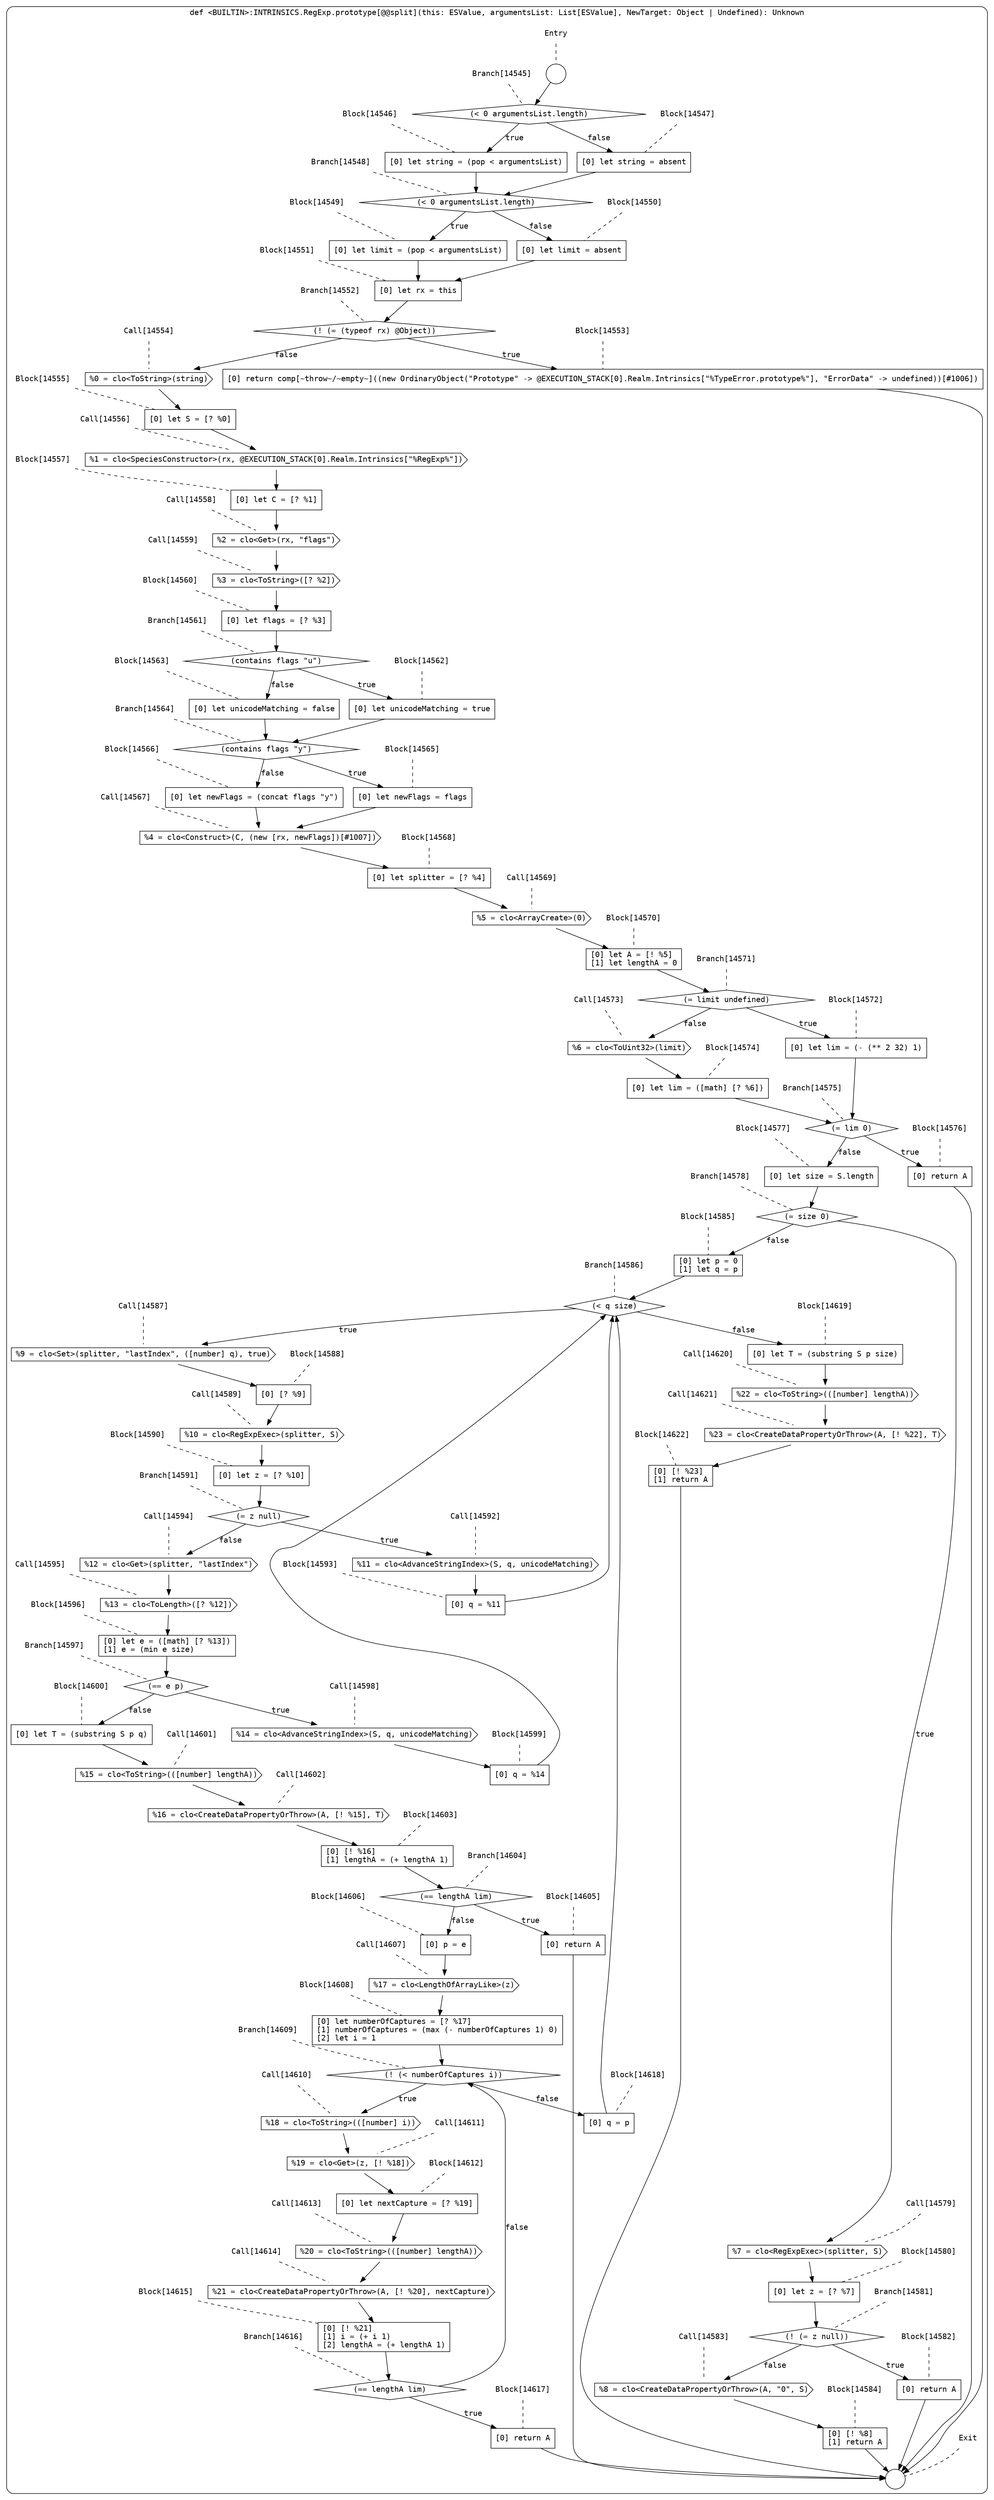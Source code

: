 digraph {
  graph [fontname = "Consolas"]
  node [fontname = "Consolas"]
  edge [fontname = "Consolas"]
  subgraph cluster2331 {
    label = "def <BUILTIN>:INTRINSICS.RegExp.prototype[@@split](this: ESValue, argumentsList: List[ESValue], NewTarget: Object | Undefined): Unknown"
    style = rounded
    cluster2331_entry_name [shape=none, label=<<font color="black">Entry</font>>]
    cluster2331_entry_name -> cluster2331_entry [arrowhead=none, color="black", style=dashed]
    cluster2331_entry [shape=circle label=" " color="black" fillcolor="white" style=filled]
    cluster2331_entry -> node14545 [color="black"]
    cluster2331_exit_name [shape=none, label=<<font color="black">Exit</font>>]
    cluster2331_exit_name -> cluster2331_exit [arrowhead=none, color="black", style=dashed]
    cluster2331_exit [shape=circle label=" " color="black" fillcolor="white" style=filled]
    node14545_name [shape=none, label=<<font color="black">Branch[14545]</font>>]
    node14545_name -> node14545 [arrowhead=none, color="black", style=dashed]
    node14545 [shape=diamond, label=<<font color="black">(&lt; 0 argumentsList.length)</font>> color="black" fillcolor="white", style=filled]
    node14545 -> node14546 [label=<<font color="black">true</font>> color="black"]
    node14545 -> node14547 [label=<<font color="black">false</font>> color="black"]
    node14546_name [shape=none, label=<<font color="black">Block[14546]</font>>]
    node14546_name -> node14546 [arrowhead=none, color="black", style=dashed]
    node14546 [shape=box, label=<<font color="black">[0] let string = (pop &lt; argumentsList)<BR ALIGN="LEFT"/></font>> color="black" fillcolor="white", style=filled]
    node14546 -> node14548 [color="black"]
    node14547_name [shape=none, label=<<font color="black">Block[14547]</font>>]
    node14547_name -> node14547 [arrowhead=none, color="black", style=dashed]
    node14547 [shape=box, label=<<font color="black">[0] let string = absent<BR ALIGN="LEFT"/></font>> color="black" fillcolor="white", style=filled]
    node14547 -> node14548 [color="black"]
    node14548_name [shape=none, label=<<font color="black">Branch[14548]</font>>]
    node14548_name -> node14548 [arrowhead=none, color="black", style=dashed]
    node14548 [shape=diamond, label=<<font color="black">(&lt; 0 argumentsList.length)</font>> color="black" fillcolor="white", style=filled]
    node14548 -> node14549 [label=<<font color="black">true</font>> color="black"]
    node14548 -> node14550 [label=<<font color="black">false</font>> color="black"]
    node14549_name [shape=none, label=<<font color="black">Block[14549]</font>>]
    node14549_name -> node14549 [arrowhead=none, color="black", style=dashed]
    node14549 [shape=box, label=<<font color="black">[0] let limit = (pop &lt; argumentsList)<BR ALIGN="LEFT"/></font>> color="black" fillcolor="white", style=filled]
    node14549 -> node14551 [color="black"]
    node14550_name [shape=none, label=<<font color="black">Block[14550]</font>>]
    node14550_name -> node14550 [arrowhead=none, color="black", style=dashed]
    node14550 [shape=box, label=<<font color="black">[0] let limit = absent<BR ALIGN="LEFT"/></font>> color="black" fillcolor="white", style=filled]
    node14550 -> node14551 [color="black"]
    node14551_name [shape=none, label=<<font color="black">Block[14551]</font>>]
    node14551_name -> node14551 [arrowhead=none, color="black", style=dashed]
    node14551 [shape=box, label=<<font color="black">[0] let rx = this<BR ALIGN="LEFT"/></font>> color="black" fillcolor="white", style=filled]
    node14551 -> node14552 [color="black"]
    node14552_name [shape=none, label=<<font color="black">Branch[14552]</font>>]
    node14552_name -> node14552 [arrowhead=none, color="black", style=dashed]
    node14552 [shape=diamond, label=<<font color="black">(! (= (typeof rx) @Object))</font>> color="black" fillcolor="white", style=filled]
    node14552 -> node14553 [label=<<font color="black">true</font>> color="black"]
    node14552 -> node14554 [label=<<font color="black">false</font>> color="black"]
    node14553_name [shape=none, label=<<font color="black">Block[14553]</font>>]
    node14553_name -> node14553 [arrowhead=none, color="black", style=dashed]
    node14553 [shape=box, label=<<font color="black">[0] return comp[~throw~/~empty~]((new OrdinaryObject(&quot;Prototype&quot; -&gt; @EXECUTION_STACK[0].Realm.Intrinsics[&quot;%TypeError.prototype%&quot;], &quot;ErrorData&quot; -&gt; undefined))[#1006])<BR ALIGN="LEFT"/></font>> color="black" fillcolor="white", style=filled]
    node14553 -> cluster2331_exit [color="black"]
    node14554_name [shape=none, label=<<font color="black">Call[14554]</font>>]
    node14554_name -> node14554 [arrowhead=none, color="black", style=dashed]
    node14554 [shape=cds, label=<<font color="black">%0 = clo&lt;ToString&gt;(string)</font>> color="black" fillcolor="white", style=filled]
    node14554 -> node14555 [color="black"]
    node14555_name [shape=none, label=<<font color="black">Block[14555]</font>>]
    node14555_name -> node14555 [arrowhead=none, color="black", style=dashed]
    node14555 [shape=box, label=<<font color="black">[0] let S = [? %0]<BR ALIGN="LEFT"/></font>> color="black" fillcolor="white", style=filled]
    node14555 -> node14556 [color="black"]
    node14556_name [shape=none, label=<<font color="black">Call[14556]</font>>]
    node14556_name -> node14556 [arrowhead=none, color="black", style=dashed]
    node14556 [shape=cds, label=<<font color="black">%1 = clo&lt;SpeciesConstructor&gt;(rx, @EXECUTION_STACK[0].Realm.Intrinsics[&quot;%RegExp%&quot;])</font>> color="black" fillcolor="white", style=filled]
    node14556 -> node14557 [color="black"]
    node14557_name [shape=none, label=<<font color="black">Block[14557]</font>>]
    node14557_name -> node14557 [arrowhead=none, color="black", style=dashed]
    node14557 [shape=box, label=<<font color="black">[0] let C = [? %1]<BR ALIGN="LEFT"/></font>> color="black" fillcolor="white", style=filled]
    node14557 -> node14558 [color="black"]
    node14558_name [shape=none, label=<<font color="black">Call[14558]</font>>]
    node14558_name -> node14558 [arrowhead=none, color="black", style=dashed]
    node14558 [shape=cds, label=<<font color="black">%2 = clo&lt;Get&gt;(rx, &quot;flags&quot;)</font>> color="black" fillcolor="white", style=filled]
    node14558 -> node14559 [color="black"]
    node14559_name [shape=none, label=<<font color="black">Call[14559]</font>>]
    node14559_name -> node14559 [arrowhead=none, color="black", style=dashed]
    node14559 [shape=cds, label=<<font color="black">%3 = clo&lt;ToString&gt;([? %2])</font>> color="black" fillcolor="white", style=filled]
    node14559 -> node14560 [color="black"]
    node14560_name [shape=none, label=<<font color="black">Block[14560]</font>>]
    node14560_name -> node14560 [arrowhead=none, color="black", style=dashed]
    node14560 [shape=box, label=<<font color="black">[0] let flags = [? %3]<BR ALIGN="LEFT"/></font>> color="black" fillcolor="white", style=filled]
    node14560 -> node14561 [color="black"]
    node14561_name [shape=none, label=<<font color="black">Branch[14561]</font>>]
    node14561_name -> node14561 [arrowhead=none, color="black", style=dashed]
    node14561 [shape=diamond, label=<<font color="black">(contains flags &quot;u&quot;)</font>> color="black" fillcolor="white", style=filled]
    node14561 -> node14562 [label=<<font color="black">true</font>> color="black"]
    node14561 -> node14563 [label=<<font color="black">false</font>> color="black"]
    node14562_name [shape=none, label=<<font color="black">Block[14562]</font>>]
    node14562_name -> node14562 [arrowhead=none, color="black", style=dashed]
    node14562 [shape=box, label=<<font color="black">[0] let unicodeMatching = true<BR ALIGN="LEFT"/></font>> color="black" fillcolor="white", style=filled]
    node14562 -> node14564 [color="black"]
    node14563_name [shape=none, label=<<font color="black">Block[14563]</font>>]
    node14563_name -> node14563 [arrowhead=none, color="black", style=dashed]
    node14563 [shape=box, label=<<font color="black">[0] let unicodeMatching = false<BR ALIGN="LEFT"/></font>> color="black" fillcolor="white", style=filled]
    node14563 -> node14564 [color="black"]
    node14564_name [shape=none, label=<<font color="black">Branch[14564]</font>>]
    node14564_name -> node14564 [arrowhead=none, color="black", style=dashed]
    node14564 [shape=diamond, label=<<font color="black">(contains flags &quot;y&quot;)</font>> color="black" fillcolor="white", style=filled]
    node14564 -> node14565 [label=<<font color="black">true</font>> color="black"]
    node14564 -> node14566 [label=<<font color="black">false</font>> color="black"]
    node14565_name [shape=none, label=<<font color="black">Block[14565]</font>>]
    node14565_name -> node14565 [arrowhead=none, color="black", style=dashed]
    node14565 [shape=box, label=<<font color="black">[0] let newFlags = flags<BR ALIGN="LEFT"/></font>> color="black" fillcolor="white", style=filled]
    node14565 -> node14567 [color="black"]
    node14566_name [shape=none, label=<<font color="black">Block[14566]</font>>]
    node14566_name -> node14566 [arrowhead=none, color="black", style=dashed]
    node14566 [shape=box, label=<<font color="black">[0] let newFlags = (concat flags &quot;y&quot;)<BR ALIGN="LEFT"/></font>> color="black" fillcolor="white", style=filled]
    node14566 -> node14567 [color="black"]
    node14567_name [shape=none, label=<<font color="black">Call[14567]</font>>]
    node14567_name -> node14567 [arrowhead=none, color="black", style=dashed]
    node14567 [shape=cds, label=<<font color="black">%4 = clo&lt;Construct&gt;(C, (new [rx, newFlags])[#1007])</font>> color="black" fillcolor="white", style=filled]
    node14567 -> node14568 [color="black"]
    node14568_name [shape=none, label=<<font color="black">Block[14568]</font>>]
    node14568_name -> node14568 [arrowhead=none, color="black", style=dashed]
    node14568 [shape=box, label=<<font color="black">[0] let splitter = [? %4]<BR ALIGN="LEFT"/></font>> color="black" fillcolor="white", style=filled]
    node14568 -> node14569 [color="black"]
    node14569_name [shape=none, label=<<font color="black">Call[14569]</font>>]
    node14569_name -> node14569 [arrowhead=none, color="black", style=dashed]
    node14569 [shape=cds, label=<<font color="black">%5 = clo&lt;ArrayCreate&gt;(0)</font>> color="black" fillcolor="white", style=filled]
    node14569 -> node14570 [color="black"]
    node14570_name [shape=none, label=<<font color="black">Block[14570]</font>>]
    node14570_name -> node14570 [arrowhead=none, color="black", style=dashed]
    node14570 [shape=box, label=<<font color="black">[0] let A = [! %5]<BR ALIGN="LEFT"/>[1] let lengthA = 0<BR ALIGN="LEFT"/></font>> color="black" fillcolor="white", style=filled]
    node14570 -> node14571 [color="black"]
    node14571_name [shape=none, label=<<font color="black">Branch[14571]</font>>]
    node14571_name -> node14571 [arrowhead=none, color="black", style=dashed]
    node14571 [shape=diamond, label=<<font color="black">(= limit undefined)</font>> color="black" fillcolor="white", style=filled]
    node14571 -> node14572 [label=<<font color="black">true</font>> color="black"]
    node14571 -> node14573 [label=<<font color="black">false</font>> color="black"]
    node14572_name [shape=none, label=<<font color="black">Block[14572]</font>>]
    node14572_name -> node14572 [arrowhead=none, color="black", style=dashed]
    node14572 [shape=box, label=<<font color="black">[0] let lim = (- (** 2 32) 1)<BR ALIGN="LEFT"/></font>> color="black" fillcolor="white", style=filled]
    node14572 -> node14575 [color="black"]
    node14573_name [shape=none, label=<<font color="black">Call[14573]</font>>]
    node14573_name -> node14573 [arrowhead=none, color="black", style=dashed]
    node14573 [shape=cds, label=<<font color="black">%6 = clo&lt;ToUint32&gt;(limit)</font>> color="black" fillcolor="white", style=filled]
    node14573 -> node14574 [color="black"]
    node14575_name [shape=none, label=<<font color="black">Branch[14575]</font>>]
    node14575_name -> node14575 [arrowhead=none, color="black", style=dashed]
    node14575 [shape=diamond, label=<<font color="black">(= lim 0)</font>> color="black" fillcolor="white", style=filled]
    node14575 -> node14576 [label=<<font color="black">true</font>> color="black"]
    node14575 -> node14577 [label=<<font color="black">false</font>> color="black"]
    node14574_name [shape=none, label=<<font color="black">Block[14574]</font>>]
    node14574_name -> node14574 [arrowhead=none, color="black", style=dashed]
    node14574 [shape=box, label=<<font color="black">[0] let lim = ([math] [? %6])<BR ALIGN="LEFT"/></font>> color="black" fillcolor="white", style=filled]
    node14574 -> node14575 [color="black"]
    node14576_name [shape=none, label=<<font color="black">Block[14576]</font>>]
    node14576_name -> node14576 [arrowhead=none, color="black", style=dashed]
    node14576 [shape=box, label=<<font color="black">[0] return A<BR ALIGN="LEFT"/></font>> color="black" fillcolor="white", style=filled]
    node14576 -> cluster2331_exit [color="black"]
    node14577_name [shape=none, label=<<font color="black">Block[14577]</font>>]
    node14577_name -> node14577 [arrowhead=none, color="black", style=dashed]
    node14577 [shape=box, label=<<font color="black">[0] let size = S.length<BR ALIGN="LEFT"/></font>> color="black" fillcolor="white", style=filled]
    node14577 -> node14578 [color="black"]
    node14578_name [shape=none, label=<<font color="black">Branch[14578]</font>>]
    node14578_name -> node14578 [arrowhead=none, color="black", style=dashed]
    node14578 [shape=diamond, label=<<font color="black">(= size 0)</font>> color="black" fillcolor="white", style=filled]
    node14578 -> node14579 [label=<<font color="black">true</font>> color="black"]
    node14578 -> node14585 [label=<<font color="black">false</font>> color="black"]
    node14579_name [shape=none, label=<<font color="black">Call[14579]</font>>]
    node14579_name -> node14579 [arrowhead=none, color="black", style=dashed]
    node14579 [shape=cds, label=<<font color="black">%7 = clo&lt;RegExpExec&gt;(splitter, S)</font>> color="black" fillcolor="white", style=filled]
    node14579 -> node14580 [color="black"]
    node14585_name [shape=none, label=<<font color="black">Block[14585]</font>>]
    node14585_name -> node14585 [arrowhead=none, color="black", style=dashed]
    node14585 [shape=box, label=<<font color="black">[0] let p = 0<BR ALIGN="LEFT"/>[1] let q = p<BR ALIGN="LEFT"/></font>> color="black" fillcolor="white", style=filled]
    node14585 -> node14586 [color="black"]
    node14580_name [shape=none, label=<<font color="black">Block[14580]</font>>]
    node14580_name -> node14580 [arrowhead=none, color="black", style=dashed]
    node14580 [shape=box, label=<<font color="black">[0] let z = [? %7]<BR ALIGN="LEFT"/></font>> color="black" fillcolor="white", style=filled]
    node14580 -> node14581 [color="black"]
    node14586_name [shape=none, label=<<font color="black">Branch[14586]</font>>]
    node14586_name -> node14586 [arrowhead=none, color="black", style=dashed]
    node14586 [shape=diamond, label=<<font color="black">(&lt; q size)</font>> color="black" fillcolor="white", style=filled]
    node14586 -> node14587 [label=<<font color="black">true</font>> color="black"]
    node14586 -> node14619 [label=<<font color="black">false</font>> color="black"]
    node14581_name [shape=none, label=<<font color="black">Branch[14581]</font>>]
    node14581_name -> node14581 [arrowhead=none, color="black", style=dashed]
    node14581 [shape=diamond, label=<<font color="black">(! (= z null))</font>> color="black" fillcolor="white", style=filled]
    node14581 -> node14582 [label=<<font color="black">true</font>> color="black"]
    node14581 -> node14583 [label=<<font color="black">false</font>> color="black"]
    node14587_name [shape=none, label=<<font color="black">Call[14587]</font>>]
    node14587_name -> node14587 [arrowhead=none, color="black", style=dashed]
    node14587 [shape=cds, label=<<font color="black">%9 = clo&lt;Set&gt;(splitter, &quot;lastIndex&quot;, ([number] q), true)</font>> color="black" fillcolor="white", style=filled]
    node14587 -> node14588 [color="black"]
    node14619_name [shape=none, label=<<font color="black">Block[14619]</font>>]
    node14619_name -> node14619 [arrowhead=none, color="black", style=dashed]
    node14619 [shape=box, label=<<font color="black">[0] let T = (substring S p size)<BR ALIGN="LEFT"/></font>> color="black" fillcolor="white", style=filled]
    node14619 -> node14620 [color="black"]
    node14582_name [shape=none, label=<<font color="black">Block[14582]</font>>]
    node14582_name -> node14582 [arrowhead=none, color="black", style=dashed]
    node14582 [shape=box, label=<<font color="black">[0] return A<BR ALIGN="LEFT"/></font>> color="black" fillcolor="white", style=filled]
    node14582 -> cluster2331_exit [color="black"]
    node14583_name [shape=none, label=<<font color="black">Call[14583]</font>>]
    node14583_name -> node14583 [arrowhead=none, color="black", style=dashed]
    node14583 [shape=cds, label=<<font color="black">%8 = clo&lt;CreateDataPropertyOrThrow&gt;(A, &quot;0&quot;, S)</font>> color="black" fillcolor="white", style=filled]
    node14583 -> node14584 [color="black"]
    node14588_name [shape=none, label=<<font color="black">Block[14588]</font>>]
    node14588_name -> node14588 [arrowhead=none, color="black", style=dashed]
    node14588 [shape=box, label=<<font color="black">[0] [? %9]<BR ALIGN="LEFT"/></font>> color="black" fillcolor="white", style=filled]
    node14588 -> node14589 [color="black"]
    node14620_name [shape=none, label=<<font color="black">Call[14620]</font>>]
    node14620_name -> node14620 [arrowhead=none, color="black", style=dashed]
    node14620 [shape=cds, label=<<font color="black">%22 = clo&lt;ToString&gt;(([number] lengthA))</font>> color="black" fillcolor="white", style=filled]
    node14620 -> node14621 [color="black"]
    node14584_name [shape=none, label=<<font color="black">Block[14584]</font>>]
    node14584_name -> node14584 [arrowhead=none, color="black", style=dashed]
    node14584 [shape=box, label=<<font color="black">[0] [! %8]<BR ALIGN="LEFT"/>[1] return A<BR ALIGN="LEFT"/></font>> color="black" fillcolor="white", style=filled]
    node14584 -> cluster2331_exit [color="black"]
    node14589_name [shape=none, label=<<font color="black">Call[14589]</font>>]
    node14589_name -> node14589 [arrowhead=none, color="black", style=dashed]
    node14589 [shape=cds, label=<<font color="black">%10 = clo&lt;RegExpExec&gt;(splitter, S)</font>> color="black" fillcolor="white", style=filled]
    node14589 -> node14590 [color="black"]
    node14621_name [shape=none, label=<<font color="black">Call[14621]</font>>]
    node14621_name -> node14621 [arrowhead=none, color="black", style=dashed]
    node14621 [shape=cds, label=<<font color="black">%23 = clo&lt;CreateDataPropertyOrThrow&gt;(A, [! %22], T)</font>> color="black" fillcolor="white", style=filled]
    node14621 -> node14622 [color="black"]
    node14590_name [shape=none, label=<<font color="black">Block[14590]</font>>]
    node14590_name -> node14590 [arrowhead=none, color="black", style=dashed]
    node14590 [shape=box, label=<<font color="black">[0] let z = [? %10]<BR ALIGN="LEFT"/></font>> color="black" fillcolor="white", style=filled]
    node14590 -> node14591 [color="black"]
    node14622_name [shape=none, label=<<font color="black">Block[14622]</font>>]
    node14622_name -> node14622 [arrowhead=none, color="black", style=dashed]
    node14622 [shape=box, label=<<font color="black">[0] [! %23]<BR ALIGN="LEFT"/>[1] return A<BR ALIGN="LEFT"/></font>> color="black" fillcolor="white", style=filled]
    node14622 -> cluster2331_exit [color="black"]
    node14591_name [shape=none, label=<<font color="black">Branch[14591]</font>>]
    node14591_name -> node14591 [arrowhead=none, color="black", style=dashed]
    node14591 [shape=diamond, label=<<font color="black">(= z null)</font>> color="black" fillcolor="white", style=filled]
    node14591 -> node14592 [label=<<font color="black">true</font>> color="black"]
    node14591 -> node14594 [label=<<font color="black">false</font>> color="black"]
    node14592_name [shape=none, label=<<font color="black">Call[14592]</font>>]
    node14592_name -> node14592 [arrowhead=none, color="black", style=dashed]
    node14592 [shape=cds, label=<<font color="black">%11 = clo&lt;AdvanceStringIndex&gt;(S, q, unicodeMatching)</font>> color="black" fillcolor="white", style=filled]
    node14592 -> node14593 [color="black"]
    node14594_name [shape=none, label=<<font color="black">Call[14594]</font>>]
    node14594_name -> node14594 [arrowhead=none, color="black", style=dashed]
    node14594 [shape=cds, label=<<font color="black">%12 = clo&lt;Get&gt;(splitter, &quot;lastIndex&quot;)</font>> color="black" fillcolor="white", style=filled]
    node14594 -> node14595 [color="black"]
    node14593_name [shape=none, label=<<font color="black">Block[14593]</font>>]
    node14593_name -> node14593 [arrowhead=none, color="black", style=dashed]
    node14593 [shape=box, label=<<font color="black">[0] q = %11<BR ALIGN="LEFT"/></font>> color="black" fillcolor="white", style=filled]
    node14593 -> node14586 [color="black"]
    node14595_name [shape=none, label=<<font color="black">Call[14595]</font>>]
    node14595_name -> node14595 [arrowhead=none, color="black", style=dashed]
    node14595 [shape=cds, label=<<font color="black">%13 = clo&lt;ToLength&gt;([? %12])</font>> color="black" fillcolor="white", style=filled]
    node14595 -> node14596 [color="black"]
    node14596_name [shape=none, label=<<font color="black">Block[14596]</font>>]
    node14596_name -> node14596 [arrowhead=none, color="black", style=dashed]
    node14596 [shape=box, label=<<font color="black">[0] let e = ([math] [? %13])<BR ALIGN="LEFT"/>[1] e = (min e size)<BR ALIGN="LEFT"/></font>> color="black" fillcolor="white", style=filled]
    node14596 -> node14597 [color="black"]
    node14597_name [shape=none, label=<<font color="black">Branch[14597]</font>>]
    node14597_name -> node14597 [arrowhead=none, color="black", style=dashed]
    node14597 [shape=diamond, label=<<font color="black">(== e p)</font>> color="black" fillcolor="white", style=filled]
    node14597 -> node14598 [label=<<font color="black">true</font>> color="black"]
    node14597 -> node14600 [label=<<font color="black">false</font>> color="black"]
    node14598_name [shape=none, label=<<font color="black">Call[14598]</font>>]
    node14598_name -> node14598 [arrowhead=none, color="black", style=dashed]
    node14598 [shape=cds, label=<<font color="black">%14 = clo&lt;AdvanceStringIndex&gt;(S, q, unicodeMatching)</font>> color="black" fillcolor="white", style=filled]
    node14598 -> node14599 [color="black"]
    node14600_name [shape=none, label=<<font color="black">Block[14600]</font>>]
    node14600_name -> node14600 [arrowhead=none, color="black", style=dashed]
    node14600 [shape=box, label=<<font color="black">[0] let T = (substring S p q)<BR ALIGN="LEFT"/></font>> color="black" fillcolor="white", style=filled]
    node14600 -> node14601 [color="black"]
    node14599_name [shape=none, label=<<font color="black">Block[14599]</font>>]
    node14599_name -> node14599 [arrowhead=none, color="black", style=dashed]
    node14599 [shape=box, label=<<font color="black">[0] q = %14<BR ALIGN="LEFT"/></font>> color="black" fillcolor="white", style=filled]
    node14599 -> node14586 [color="black"]
    node14601_name [shape=none, label=<<font color="black">Call[14601]</font>>]
    node14601_name -> node14601 [arrowhead=none, color="black", style=dashed]
    node14601 [shape=cds, label=<<font color="black">%15 = clo&lt;ToString&gt;(([number] lengthA))</font>> color="black" fillcolor="white", style=filled]
    node14601 -> node14602 [color="black"]
    node14602_name [shape=none, label=<<font color="black">Call[14602]</font>>]
    node14602_name -> node14602 [arrowhead=none, color="black", style=dashed]
    node14602 [shape=cds, label=<<font color="black">%16 = clo&lt;CreateDataPropertyOrThrow&gt;(A, [! %15], T)</font>> color="black" fillcolor="white", style=filled]
    node14602 -> node14603 [color="black"]
    node14603_name [shape=none, label=<<font color="black">Block[14603]</font>>]
    node14603_name -> node14603 [arrowhead=none, color="black", style=dashed]
    node14603 [shape=box, label=<<font color="black">[0] [! %16]<BR ALIGN="LEFT"/>[1] lengthA = (+ lengthA 1)<BR ALIGN="LEFT"/></font>> color="black" fillcolor="white", style=filled]
    node14603 -> node14604 [color="black"]
    node14604_name [shape=none, label=<<font color="black">Branch[14604]</font>>]
    node14604_name -> node14604 [arrowhead=none, color="black", style=dashed]
    node14604 [shape=diamond, label=<<font color="black">(== lengthA lim)</font>> color="black" fillcolor="white", style=filled]
    node14604 -> node14605 [label=<<font color="black">true</font>> color="black"]
    node14604 -> node14606 [label=<<font color="black">false</font>> color="black"]
    node14605_name [shape=none, label=<<font color="black">Block[14605]</font>>]
    node14605_name -> node14605 [arrowhead=none, color="black", style=dashed]
    node14605 [shape=box, label=<<font color="black">[0] return A<BR ALIGN="LEFT"/></font>> color="black" fillcolor="white", style=filled]
    node14605 -> cluster2331_exit [color="black"]
    node14606_name [shape=none, label=<<font color="black">Block[14606]</font>>]
    node14606_name -> node14606 [arrowhead=none, color="black", style=dashed]
    node14606 [shape=box, label=<<font color="black">[0] p = e<BR ALIGN="LEFT"/></font>> color="black" fillcolor="white", style=filled]
    node14606 -> node14607 [color="black"]
    node14607_name [shape=none, label=<<font color="black">Call[14607]</font>>]
    node14607_name -> node14607 [arrowhead=none, color="black", style=dashed]
    node14607 [shape=cds, label=<<font color="black">%17 = clo&lt;LengthOfArrayLike&gt;(z)</font>> color="black" fillcolor="white", style=filled]
    node14607 -> node14608 [color="black"]
    node14608_name [shape=none, label=<<font color="black">Block[14608]</font>>]
    node14608_name -> node14608 [arrowhead=none, color="black", style=dashed]
    node14608 [shape=box, label=<<font color="black">[0] let numberOfCaptures = [? %17]<BR ALIGN="LEFT"/>[1] numberOfCaptures = (max (- numberOfCaptures 1) 0)<BR ALIGN="LEFT"/>[2] let i = 1<BR ALIGN="LEFT"/></font>> color="black" fillcolor="white", style=filled]
    node14608 -> node14609 [color="black"]
    node14609_name [shape=none, label=<<font color="black">Branch[14609]</font>>]
    node14609_name -> node14609 [arrowhead=none, color="black", style=dashed]
    node14609 [shape=diamond, label=<<font color="black">(! (&lt; numberOfCaptures i))</font>> color="black" fillcolor="white", style=filled]
    node14609 -> node14610 [label=<<font color="black">true</font>> color="black"]
    node14609 -> node14618 [label=<<font color="black">false</font>> color="black"]
    node14610_name [shape=none, label=<<font color="black">Call[14610]</font>>]
    node14610_name -> node14610 [arrowhead=none, color="black", style=dashed]
    node14610 [shape=cds, label=<<font color="black">%18 = clo&lt;ToString&gt;(([number] i))</font>> color="black" fillcolor="white", style=filled]
    node14610 -> node14611 [color="black"]
    node14618_name [shape=none, label=<<font color="black">Block[14618]</font>>]
    node14618_name -> node14618 [arrowhead=none, color="black", style=dashed]
    node14618 [shape=box, label=<<font color="black">[0] q = p<BR ALIGN="LEFT"/></font>> color="black" fillcolor="white", style=filled]
    node14618 -> node14586 [color="black"]
    node14611_name [shape=none, label=<<font color="black">Call[14611]</font>>]
    node14611_name -> node14611 [arrowhead=none, color="black", style=dashed]
    node14611 [shape=cds, label=<<font color="black">%19 = clo&lt;Get&gt;(z, [! %18])</font>> color="black" fillcolor="white", style=filled]
    node14611 -> node14612 [color="black"]
    node14612_name [shape=none, label=<<font color="black">Block[14612]</font>>]
    node14612_name -> node14612 [arrowhead=none, color="black", style=dashed]
    node14612 [shape=box, label=<<font color="black">[0] let nextCapture = [? %19]<BR ALIGN="LEFT"/></font>> color="black" fillcolor="white", style=filled]
    node14612 -> node14613 [color="black"]
    node14613_name [shape=none, label=<<font color="black">Call[14613]</font>>]
    node14613_name -> node14613 [arrowhead=none, color="black", style=dashed]
    node14613 [shape=cds, label=<<font color="black">%20 = clo&lt;ToString&gt;(([number] lengthA))</font>> color="black" fillcolor="white", style=filled]
    node14613 -> node14614 [color="black"]
    node14614_name [shape=none, label=<<font color="black">Call[14614]</font>>]
    node14614_name -> node14614 [arrowhead=none, color="black", style=dashed]
    node14614 [shape=cds, label=<<font color="black">%21 = clo&lt;CreateDataPropertyOrThrow&gt;(A, [! %20], nextCapture)</font>> color="black" fillcolor="white", style=filled]
    node14614 -> node14615 [color="black"]
    node14615_name [shape=none, label=<<font color="black">Block[14615]</font>>]
    node14615_name -> node14615 [arrowhead=none, color="black", style=dashed]
    node14615 [shape=box, label=<<font color="black">[0] [! %21]<BR ALIGN="LEFT"/>[1] i = (+ i 1)<BR ALIGN="LEFT"/>[2] lengthA = (+ lengthA 1)<BR ALIGN="LEFT"/></font>> color="black" fillcolor="white", style=filled]
    node14615 -> node14616 [color="black"]
    node14616_name [shape=none, label=<<font color="black">Branch[14616]</font>>]
    node14616_name -> node14616 [arrowhead=none, color="black", style=dashed]
    node14616 [shape=diamond, label=<<font color="black">(== lengthA lim)</font>> color="black" fillcolor="white", style=filled]
    node14616 -> node14617 [label=<<font color="black">true</font>> color="black"]
    node14616 -> node14609 [label=<<font color="black">false</font>> color="black"]
    node14617_name [shape=none, label=<<font color="black">Block[14617]</font>>]
    node14617_name -> node14617 [arrowhead=none, color="black", style=dashed]
    node14617 [shape=box, label=<<font color="black">[0] return A<BR ALIGN="LEFT"/></font>> color="black" fillcolor="white", style=filled]
    node14617 -> cluster2331_exit [color="black"]
  }
}